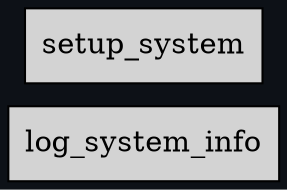 digraph "" {
	"compound"="true";
	"splines"="spline";
	"rankdir"="LR";
	"bgcolor"="#0d1117";
	"fontname"="Helvetica";
	"nodesep"="0.15";
	edge ["penwidth"="2"];
	node ["shape"="box", "style"="filled"];
	"node_System(0)" ["label"="log_system_info", "tooltip"="bevy_diagnostic::system_information_diagnostics_plugin::internal::log_system_info"]
	"node_System(1)" ["label"="setup_system", "tooltip"="bevy_diagnostic::frame_time_diagnostics_plugin::FrameTimeDiagnosticsPlugin::setup_system"]
}
